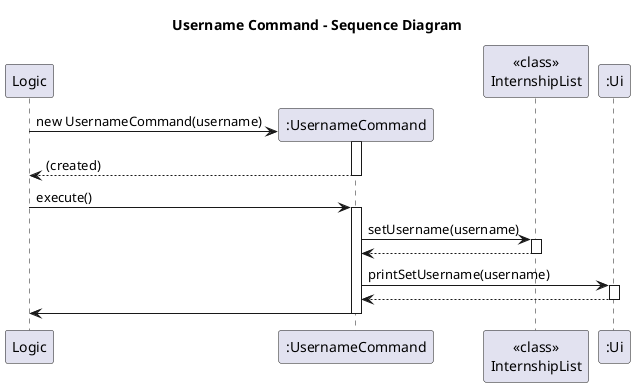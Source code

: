 @startuml
title Username Command - Sequence Diagram

participant Logic
create ":UsernameCommand" as UC
participant "<<class>>\nInternshipList" as IL
participant ":Ui" as Ui

Logic -> UC** : new UsernameCommand(username)
activate UC
return (created)

Logic -> UC : execute()
activate UC

UC -> IL : setUsername(username)
activate IL
IL --> UC
deactivate IL

UC -> Ui : printSetUsername(username)
activate Ui
Ui --> UC
deactivate Ui

UC -> Logic
deactivate UC
@enduml
